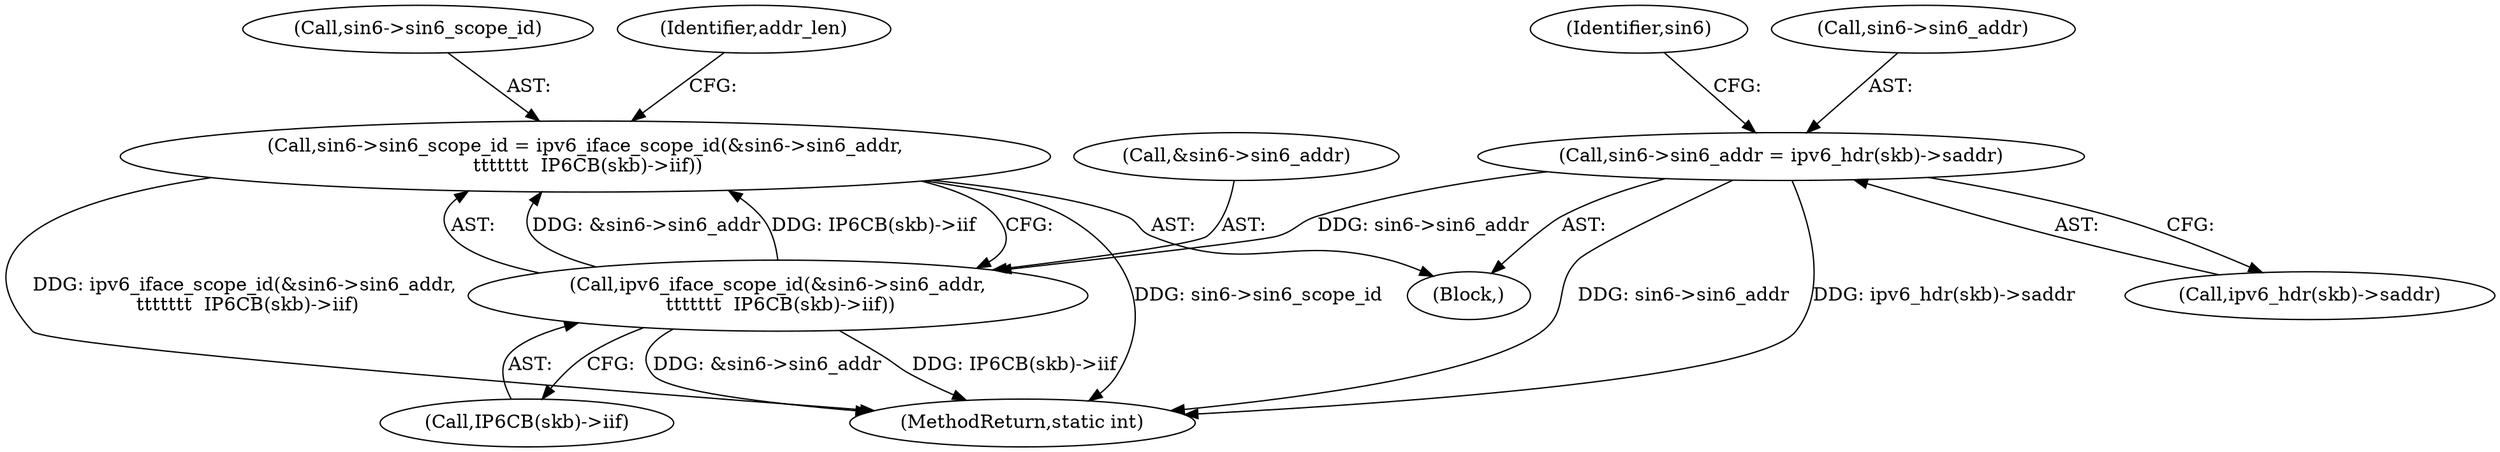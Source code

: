 digraph "0_linux_bceaa90240b6019ed73b49965eac7d167610be69_3@pointer" {
"1000269" [label="(Call,sin6->sin6_scope_id = ipv6_iface_scope_id(&sin6->sin6_addr,\n \t\t\t\t\t\t\t  IP6CB(skb)->iif))"];
"1000273" [label="(Call,ipv6_iface_scope_id(&sin6->sin6_addr,\n \t\t\t\t\t\t\t  IP6CB(skb)->iif))"];
"1000256" [label="(Call,sin6->sin6_addr = ipv6_hdr(skb)->saddr)"];
"1000256" [label="(Call,sin6->sin6_addr = ipv6_hdr(skb)->saddr)"];
"1000245" [label="(Block,)"];
"1000274" [label="(Call,&sin6->sin6_addr)"];
"1000260" [label="(Call,ipv6_hdr(skb)->saddr)"];
"1000269" [label="(Call,sin6->sin6_scope_id = ipv6_iface_scope_id(&sin6->sin6_addr,\n \t\t\t\t\t\t\t  IP6CB(skb)->iif))"];
"1000337" [label="(MethodReturn,static int)"];
"1000273" [label="(Call,ipv6_iface_scope_id(&sin6->sin6_addr,\n \t\t\t\t\t\t\t  IP6CB(skb)->iif))"];
"1000278" [label="(Call,IP6CB(skb)->iif)"];
"1000266" [label="(Identifier,sin6)"];
"1000270" [label="(Call,sin6->sin6_scope_id)"];
"1000257" [label="(Call,sin6->sin6_addr)"];
"1000284" [label="(Identifier,addr_len)"];
"1000269" -> "1000245"  [label="AST: "];
"1000269" -> "1000273"  [label="CFG: "];
"1000270" -> "1000269"  [label="AST: "];
"1000273" -> "1000269"  [label="AST: "];
"1000284" -> "1000269"  [label="CFG: "];
"1000269" -> "1000337"  [label="DDG: ipv6_iface_scope_id(&sin6->sin6_addr,\n \t\t\t\t\t\t\t  IP6CB(skb)->iif)"];
"1000269" -> "1000337"  [label="DDG: sin6->sin6_scope_id"];
"1000273" -> "1000269"  [label="DDG: &sin6->sin6_addr"];
"1000273" -> "1000269"  [label="DDG: IP6CB(skb)->iif"];
"1000273" -> "1000278"  [label="CFG: "];
"1000274" -> "1000273"  [label="AST: "];
"1000278" -> "1000273"  [label="AST: "];
"1000273" -> "1000337"  [label="DDG: &sin6->sin6_addr"];
"1000273" -> "1000337"  [label="DDG: IP6CB(skb)->iif"];
"1000256" -> "1000273"  [label="DDG: sin6->sin6_addr"];
"1000256" -> "1000245"  [label="AST: "];
"1000256" -> "1000260"  [label="CFG: "];
"1000257" -> "1000256"  [label="AST: "];
"1000260" -> "1000256"  [label="AST: "];
"1000266" -> "1000256"  [label="CFG: "];
"1000256" -> "1000337"  [label="DDG: ipv6_hdr(skb)->saddr"];
"1000256" -> "1000337"  [label="DDG: sin6->sin6_addr"];
}
